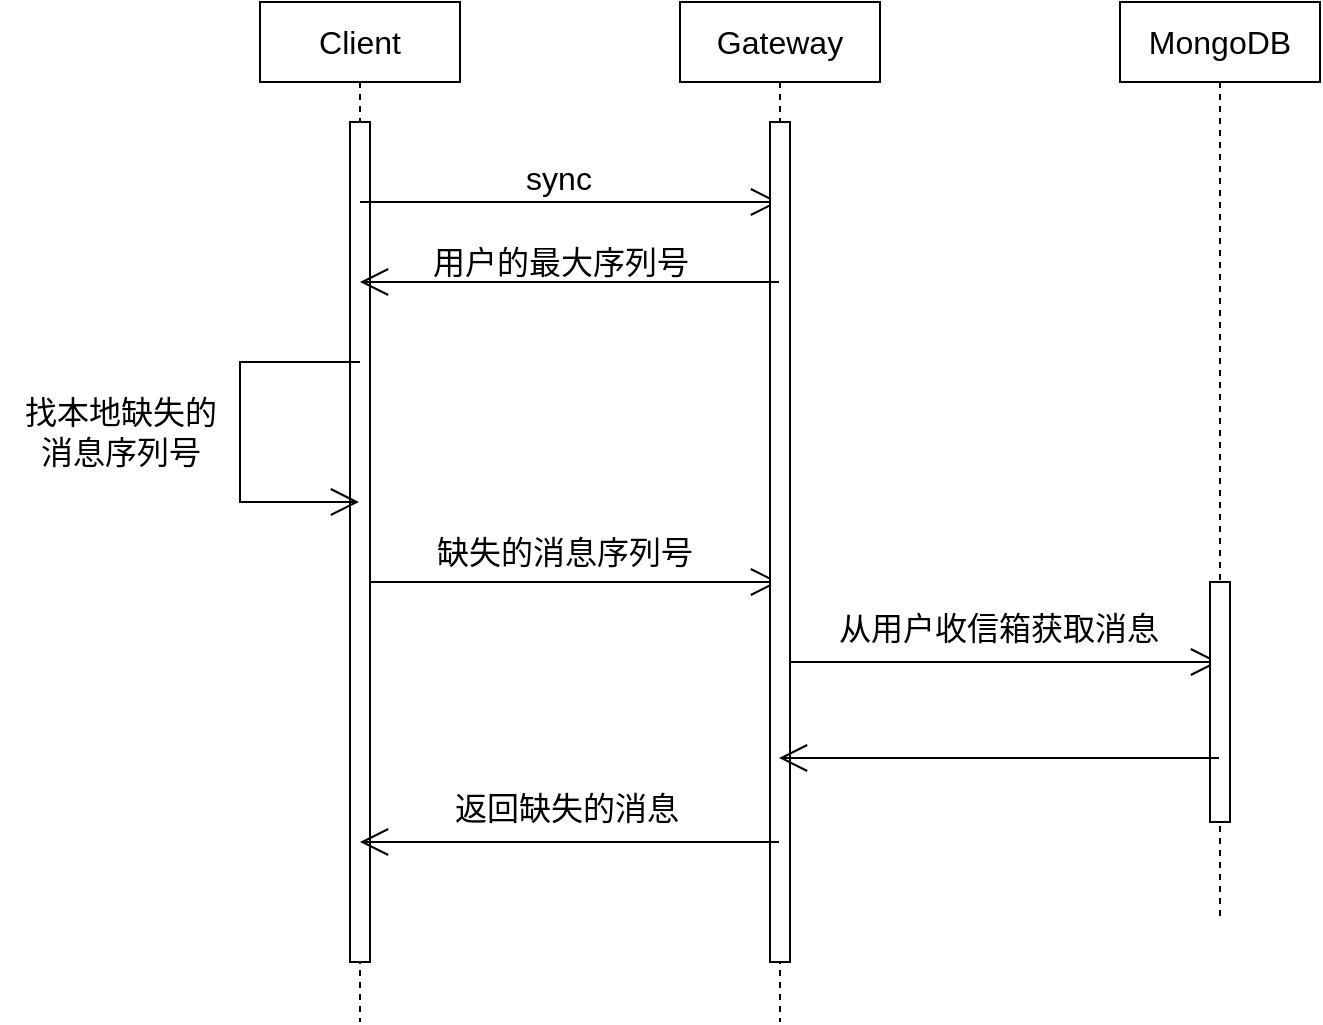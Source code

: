 <mxfile version="20.2.3" type="device"><diagram id="JrNKZElk0gEEGJZDzfji" name="第 1 页"><mxGraphModel dx="2023" dy="839" grid="1" gridSize="10" guides="1" tooltips="1" connect="1" arrows="1" fold="1" page="1" pageScale="1" pageWidth="827" pageHeight="1169" math="0" shadow="0"><root><mxCell id="0"/><mxCell id="1" parent="0"/><mxCell id="VT2DTGJQqT5fKKFrTWuL-1" value="&lt;span style=&quot;font-size: 16px;&quot;&gt;Client&lt;/span&gt;" style="shape=umlLifeline;perimeter=lifelinePerimeter;whiteSpace=wrap;html=1;container=1;collapsible=0;recursiveResize=0;outlineConnect=0;" parent="1" vertex="1"><mxGeometry x="110" y="60" width="100" height="510" as="geometry"/></mxCell><mxCell id="lSsKvH5p4El7DiueBygV-7" value="" style="endArrow=open;endFill=1;endSize=12;html=1;rounded=0;fontSize=16;" edge="1" parent="VT2DTGJQqT5fKKFrTWuL-1" target="VT2DTGJQqT5fKKFrTWuL-2"><mxGeometry width="160" relative="1" as="geometry"><mxPoint x="50" y="290" as="sourcePoint"/><mxPoint x="210" y="290" as="targetPoint"/></mxGeometry></mxCell><mxCell id="lSsKvH5p4El7DiueBygV-14" value="" style="html=1;points=[];perimeter=orthogonalPerimeter;fontSize=16;" vertex="1" parent="VT2DTGJQqT5fKKFrTWuL-1"><mxGeometry x="45" y="60" width="10" height="420" as="geometry"/></mxCell><mxCell id="lSsKvH5p4El7DiueBygV-17" value="" style="endArrow=open;endFill=1;endSize=12;html=1;rounded=0;fontSize=16;" edge="1" parent="VT2DTGJQqT5fKKFrTWuL-1" target="VT2DTGJQqT5fKKFrTWuL-2"><mxGeometry width="160" relative="1" as="geometry"><mxPoint x="50" y="100" as="sourcePoint"/><mxPoint x="210" y="100" as="targetPoint"/></mxGeometry></mxCell><mxCell id="VT2DTGJQqT5fKKFrTWuL-2" value="Gateway" style="shape=umlLifeline;perimeter=lifelinePerimeter;whiteSpace=wrap;html=1;container=1;collapsible=0;recursiveResize=0;outlineConnect=0;fontSize=16;" parent="1" vertex="1"><mxGeometry x="320" y="60" width="100" height="510" as="geometry"/></mxCell><mxCell id="lSsKvH5p4El7DiueBygV-9" value="" style="endArrow=open;endFill=1;endSize=12;html=1;rounded=0;fontSize=16;" edge="1" parent="VT2DTGJQqT5fKKFrTWuL-2" target="VT2DTGJQqT5fKKFrTWuL-4"><mxGeometry width="160" relative="1" as="geometry"><mxPoint x="50" y="330" as="sourcePoint"/><mxPoint x="210" y="330" as="targetPoint"/></mxGeometry></mxCell><mxCell id="lSsKvH5p4El7DiueBygV-15" value="" style="html=1;points=[];perimeter=orthogonalPerimeter;fontSize=16;" vertex="1" parent="VT2DTGJQqT5fKKFrTWuL-2"><mxGeometry x="45" y="60" width="10" height="420" as="geometry"/></mxCell><mxCell id="VT2DTGJQqT5fKKFrTWuL-4" value="MongoDB" style="shape=umlLifeline;perimeter=lifelinePerimeter;whiteSpace=wrap;html=1;container=1;collapsible=0;recursiveResize=0;outlineConnect=0;fontSize=16;" parent="1" vertex="1"><mxGeometry x="540" y="60" width="100" height="460" as="geometry"/></mxCell><mxCell id="lSsKvH5p4El7DiueBygV-16" value="" style="html=1;points=[];perimeter=orthogonalPerimeter;fontSize=16;" vertex="1" parent="VT2DTGJQqT5fKKFrTWuL-4"><mxGeometry x="45" y="290" width="10" height="120" as="geometry"/></mxCell><mxCell id="lSsKvH5p4El7DiueBygV-2" value="&lt;span style=&quot;font-size: 16px;&quot;&gt;sync&lt;/span&gt;" style="text;html=1;align=center;verticalAlign=middle;resizable=0;points=[];autosize=1;strokeColor=none;fillColor=none;" vertex="1" parent="1"><mxGeometry x="229" y="133" width="60" height="30" as="geometry"/></mxCell><mxCell id="lSsKvH5p4El7DiueBygV-4" value="用户的最大序列号" style="text;html=1;align=center;verticalAlign=middle;resizable=0;points=[];autosize=1;strokeColor=none;fillColor=none;fontSize=16;" vertex="1" parent="1"><mxGeometry x="185" y="175" width="150" height="30" as="geometry"/></mxCell><mxCell id="lSsKvH5p4El7DiueBygV-3" value="" style="endArrow=open;endFill=1;endSize=12;html=1;rounded=0;fontSize=16;" edge="1" parent="1" source="VT2DTGJQqT5fKKFrTWuL-2"><mxGeometry width="160" relative="1" as="geometry"><mxPoint x="320" y="200" as="sourcePoint"/><mxPoint x="160" y="200" as="targetPoint"/></mxGeometry></mxCell><mxCell id="lSsKvH5p4El7DiueBygV-5" value="" style="endArrow=open;endFill=1;endSize=12;html=1;rounded=0;fontSize=16;" edge="1" parent="1" target="VT2DTGJQqT5fKKFrTWuL-1"><mxGeometry width="160" relative="1" as="geometry"><mxPoint x="160" y="240" as="sourcePoint"/><mxPoint x="320" y="240" as="targetPoint"/><Array as="points"><mxPoint x="100" y="240"/><mxPoint x="100" y="310"/></Array></mxGeometry></mxCell><mxCell id="lSsKvH5p4El7DiueBygV-6" value="找本地缺失的&lt;br&gt;消息序列号" style="text;html=1;align=center;verticalAlign=middle;resizable=0;points=[];autosize=1;strokeColor=none;fillColor=none;fontSize=16;" vertex="1" parent="1"><mxGeometry x="-20" y="250" width="120" height="50" as="geometry"/></mxCell><mxCell id="lSsKvH5p4El7DiueBygV-8" value="缺失的消息序列号" style="text;html=1;align=center;verticalAlign=middle;resizable=0;points=[];autosize=1;strokeColor=none;fillColor=none;fontSize=16;" vertex="1" parent="1"><mxGeometry x="187" y="320" width="150" height="30" as="geometry"/></mxCell><mxCell id="lSsKvH5p4El7DiueBygV-10" value="从用户收信箱获取消息" style="text;html=1;align=center;verticalAlign=middle;resizable=0;points=[];autosize=1;strokeColor=none;fillColor=none;fontSize=16;" vertex="1" parent="1"><mxGeometry x="389" y="358" width="180" height="30" as="geometry"/></mxCell><mxCell id="lSsKvH5p4El7DiueBygV-11" value="" style="endArrow=open;endFill=1;endSize=12;html=1;rounded=0;fontSize=16;" edge="1" parent="1"><mxGeometry width="160" relative="1" as="geometry"><mxPoint x="589.5" y="438" as="sourcePoint"/><mxPoint x="369.5" y="438" as="targetPoint"/></mxGeometry></mxCell><mxCell id="lSsKvH5p4El7DiueBygV-12" value="" style="endArrow=open;endFill=1;endSize=12;html=1;rounded=0;fontSize=16;" edge="1" parent="1" source="VT2DTGJQqT5fKKFrTWuL-2"><mxGeometry width="160" relative="1" as="geometry"><mxPoint x="320" y="480" as="sourcePoint"/><mxPoint x="160" y="480" as="targetPoint"/></mxGeometry></mxCell><mxCell id="lSsKvH5p4El7DiueBygV-13" value="返回缺失的消息" style="text;html=1;align=center;verticalAlign=middle;resizable=0;points=[];autosize=1;strokeColor=none;fillColor=none;fontSize=16;" vertex="1" parent="1"><mxGeometry x="193" y="448" width="140" height="30" as="geometry"/></mxCell></root></mxGraphModel></diagram></mxfile>